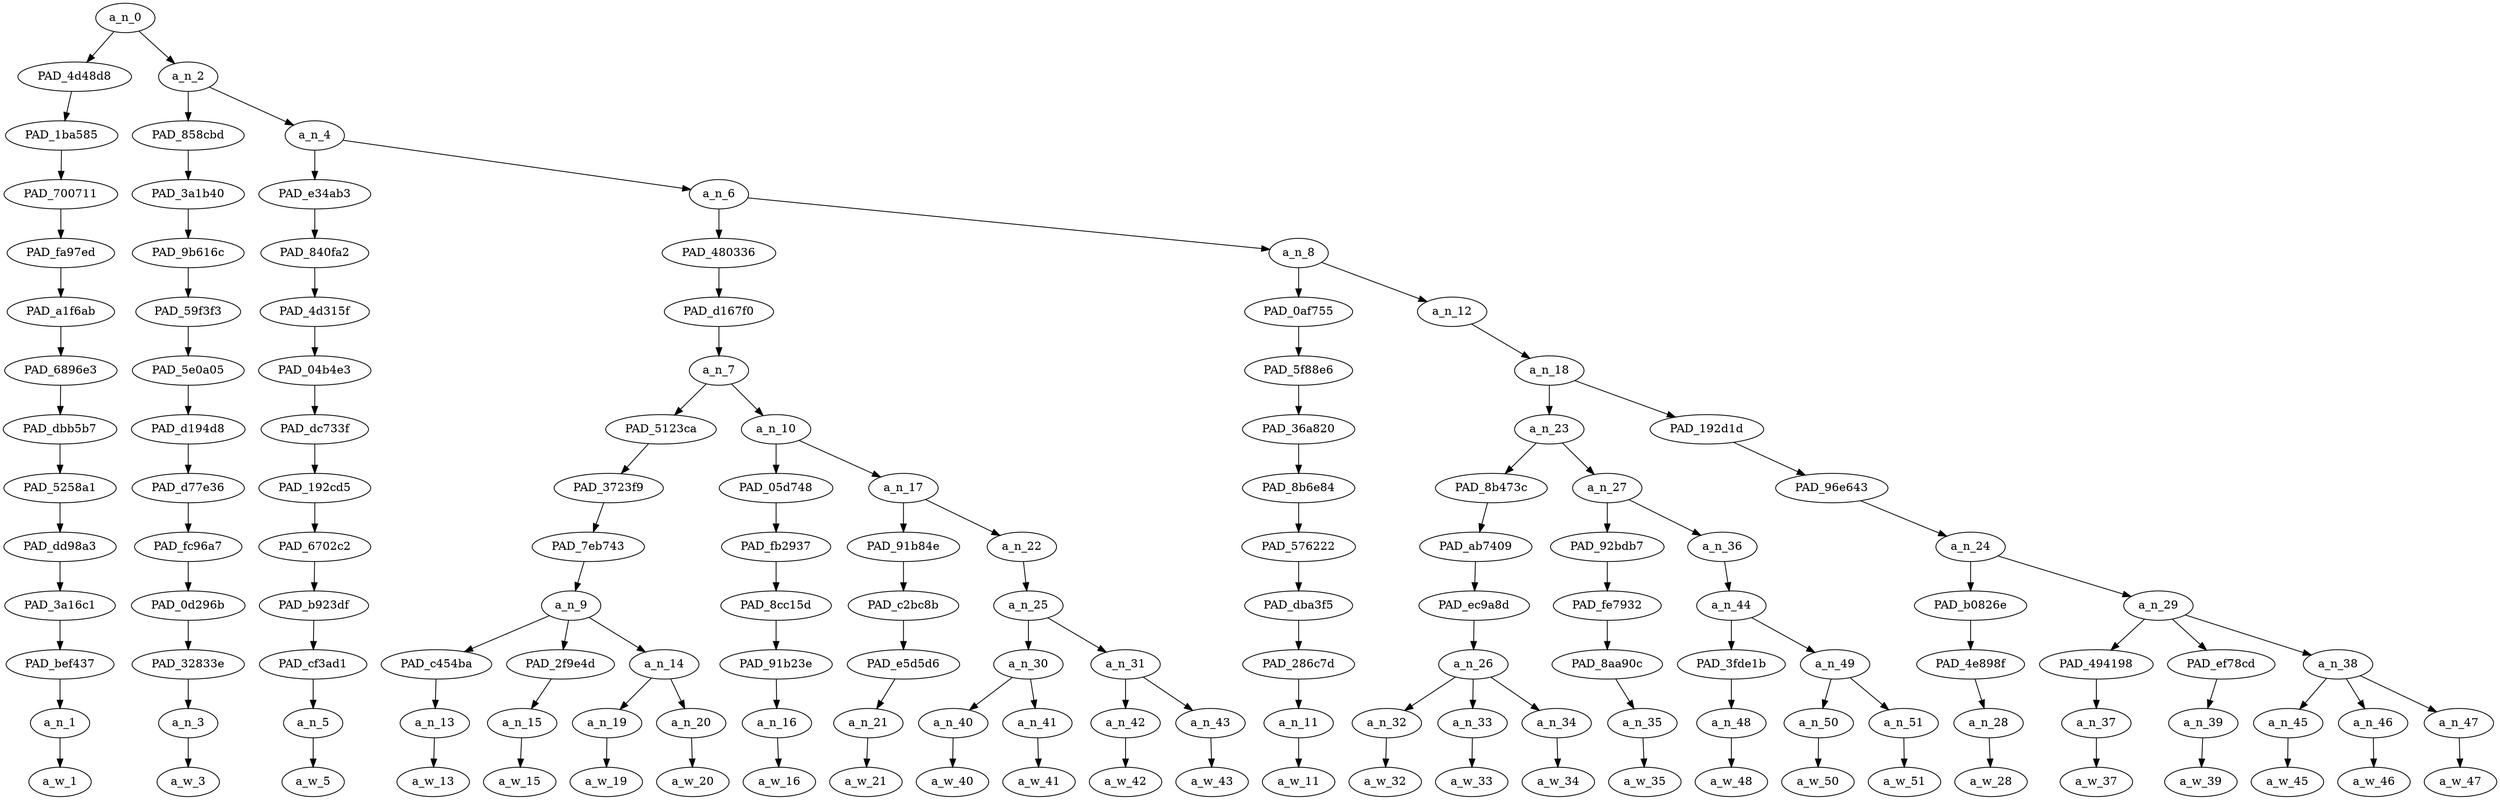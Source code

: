 strict digraph "" {
	a_n_0	[div_dir=1,
		index=0,
		level=13,
		pos="1.9091796875,13!",
		text_span="[0, 1, 2, 3, 4, 5, 6, 7, 8, 9, 10, 11, 12, 13, 14, 15, 16, 17, 18, 19, 20, 21, 22, 23, 24, 25, 26]",
		value=1.00000002];
	PAD_4d48d8	[div_dir=1,
		index=0,
		level=12,
		pos="0.0,12!",
		text_span="[0]",
		value=0.02076511];
	a_n_0 -> PAD_4d48d8;
	a_n_2	[div_dir=1,
		index=1,
		level=12,
		pos="3.818359375,12!",
		text_span="[1, 2, 3, 4, 5, 6, 7, 8, 9, 10, 11, 12, 13, 14, 15, 16, 17, 18, 19, 20, 21, 22, 23, 24, 25, 26]",
		value=0.97900716];
	a_n_0 -> a_n_2;
	PAD_1ba585	[div_dir=1,
		index=0,
		level=11,
		pos="0.0,11!",
		text_span="[0]",
		value=0.02076511];
	PAD_4d48d8 -> PAD_1ba585;
	PAD_700711	[div_dir=1,
		index=0,
		level=10,
		pos="0.0,10!",
		text_span="[0]",
		value=0.02076511];
	PAD_1ba585 -> PAD_700711;
	PAD_fa97ed	[div_dir=1,
		index=0,
		level=9,
		pos="0.0,9!",
		text_span="[0]",
		value=0.02076511];
	PAD_700711 -> PAD_fa97ed;
	PAD_a1f6ab	[div_dir=1,
		index=0,
		level=8,
		pos="0.0,8!",
		text_span="[0]",
		value=0.02076511];
	PAD_fa97ed -> PAD_a1f6ab;
	PAD_6896e3	[div_dir=1,
		index=0,
		level=7,
		pos="0.0,7!",
		text_span="[0]",
		value=0.02076511];
	PAD_a1f6ab -> PAD_6896e3;
	PAD_dbb5b7	[div_dir=1,
		index=0,
		level=6,
		pos="0.0,6!",
		text_span="[0]",
		value=0.02076511];
	PAD_6896e3 -> PAD_dbb5b7;
	PAD_5258a1	[div_dir=1,
		index=0,
		level=5,
		pos="0.0,5!",
		text_span="[0]",
		value=0.02076511];
	PAD_dbb5b7 -> PAD_5258a1;
	PAD_dd98a3	[div_dir=1,
		index=0,
		level=4,
		pos="0.0,4!",
		text_span="[0]",
		value=0.02076511];
	PAD_5258a1 -> PAD_dd98a3;
	PAD_3a16c1	[div_dir=1,
		index=0,
		level=3,
		pos="0.0,3!",
		text_span="[0]",
		value=0.02076511];
	PAD_dd98a3 -> PAD_3a16c1;
	PAD_bef437	[div_dir=1,
		index=0,
		level=2,
		pos="0.0,2!",
		text_span="[0]",
		value=0.02076511];
	PAD_3a16c1 -> PAD_bef437;
	a_n_1	[div_dir=1,
		index=0,
		level=1,
		pos="0.0,1!",
		text_span="[0]",
		value=0.02076511];
	PAD_bef437 -> a_n_1;
	a_w_1	[div_dir=0,
		index=0,
		level=0,
		pos="0,0!",
		text_span="[0]",
		value=that];
	a_n_1 -> a_w_1;
	PAD_858cbd	[div_dir=-1,
		index=1,
		level=11,
		pos="1.0,11!",
		text_span="[1]",
		value=0.01506854];
	a_n_2 -> PAD_858cbd;
	a_n_4	[div_dir=1,
		index=2,
		level=11,
		pos="6.63671875,11!",
		text_span="[2, 3, 4, 5, 6, 7, 8, 9, 10, 11, 12, 13, 14, 15, 16, 17, 18, 19, 20, 21, 22, 23, 24, 25, 26]",
		value=0.96373849];
	a_n_2 -> a_n_4;
	PAD_3a1b40	[div_dir=-1,
		index=1,
		level=10,
		pos="1.0,10!",
		text_span="[1]",
		value=0.01506854];
	PAD_858cbd -> PAD_3a1b40;
	PAD_9b616c	[div_dir=-1,
		index=1,
		level=9,
		pos="1.0,9!",
		text_span="[1]",
		value=0.01506854];
	PAD_3a1b40 -> PAD_9b616c;
	PAD_59f3f3	[div_dir=-1,
		index=1,
		level=8,
		pos="1.0,8!",
		text_span="[1]",
		value=0.01506854];
	PAD_9b616c -> PAD_59f3f3;
	PAD_5e0a05	[div_dir=-1,
		index=1,
		level=7,
		pos="1.0,7!",
		text_span="[1]",
		value=0.01506854];
	PAD_59f3f3 -> PAD_5e0a05;
	PAD_d194d8	[div_dir=-1,
		index=1,
		level=6,
		pos="1.0,6!",
		text_span="[1]",
		value=0.01506854];
	PAD_5e0a05 -> PAD_d194d8;
	PAD_d77e36	[div_dir=-1,
		index=1,
		level=5,
		pos="1.0,5!",
		text_span="[1]",
		value=0.01506854];
	PAD_d194d8 -> PAD_d77e36;
	PAD_fc96a7	[div_dir=-1,
		index=1,
		level=4,
		pos="1.0,4!",
		text_span="[1]",
		value=0.01506854];
	PAD_d77e36 -> PAD_fc96a7;
	PAD_0d296b	[div_dir=-1,
		index=1,
		level=3,
		pos="1.0,3!",
		text_span="[1]",
		value=0.01506854];
	PAD_fc96a7 -> PAD_0d296b;
	PAD_32833e	[div_dir=-1,
		index=1,
		level=2,
		pos="1.0,2!",
		text_span="[1]",
		value=0.01506854];
	PAD_0d296b -> PAD_32833e;
	a_n_3	[div_dir=-1,
		index=1,
		level=1,
		pos="1.0,1!",
		text_span="[1]",
		value=0.01506854];
	PAD_32833e -> a_n_3;
	a_w_3	[div_dir=0,
		index=1,
		level=0,
		pos="1,0!",
		text_span="[1]",
		value=is];
	a_n_3 -> a_w_3;
	PAD_e34ab3	[div_dir=1,
		index=2,
		level=10,
		pos="2.0,10!",
		text_span="[2]",
		value=0.01669924];
	a_n_4 -> PAD_e34ab3;
	a_n_6	[div_dir=1,
		index=3,
		level=10,
		pos="11.2734375,10!",
		text_span="[3, 4, 5, 6, 7, 8, 9, 10, 11, 12, 13, 14, 15, 16, 17, 18, 19, 20, 21, 22, 23, 24, 25, 26]",
		value=0.94683297];
	a_n_4 -> a_n_6;
	PAD_840fa2	[div_dir=1,
		index=2,
		level=9,
		pos="2.0,9!",
		text_span="[2]",
		value=0.01669924];
	PAD_e34ab3 -> PAD_840fa2;
	PAD_4d315f	[div_dir=1,
		index=2,
		level=8,
		pos="2.0,8!",
		text_span="[2]",
		value=0.01669924];
	PAD_840fa2 -> PAD_4d315f;
	PAD_04b4e3	[div_dir=1,
		index=2,
		level=7,
		pos="2.0,7!",
		text_span="[2]",
		value=0.01669924];
	PAD_4d315f -> PAD_04b4e3;
	PAD_dc733f	[div_dir=1,
		index=2,
		level=6,
		pos="2.0,6!",
		text_span="[2]",
		value=0.01669924];
	PAD_04b4e3 -> PAD_dc733f;
	PAD_192cd5	[div_dir=1,
		index=2,
		level=5,
		pos="2.0,5!",
		text_span="[2]",
		value=0.01669924];
	PAD_dc733f -> PAD_192cd5;
	PAD_6702c2	[div_dir=1,
		index=2,
		level=4,
		pos="2.0,4!",
		text_span="[2]",
		value=0.01669924];
	PAD_192cd5 -> PAD_6702c2;
	PAD_b923df	[div_dir=1,
		index=2,
		level=3,
		pos="2.0,3!",
		text_span="[2]",
		value=0.01669924];
	PAD_6702c2 -> PAD_b923df;
	PAD_cf3ad1	[div_dir=1,
		index=2,
		level=2,
		pos="2.0,2!",
		text_span="[2]",
		value=0.01669924];
	PAD_b923df -> PAD_cf3ad1;
	a_n_5	[div_dir=1,
		index=2,
		level=1,
		pos="2.0,1!",
		text_span="[2]",
		value=0.01669924];
	PAD_cf3ad1 -> a_n_5;
	a_w_5	[div_dir=0,
		index=2,
		level=0,
		pos="2,0!",
		text_span="[2]",
		value=about];
	a_n_5 -> a_w_5;
	PAD_480336	[div_dir=1,
		index=3,
		level=9,
		pos="6.3125,9!",
		text_span="[3, 4, 5, 6, 7, 8, 9, 10, 11, 12]",
		value=0.37497639];
	a_n_6 -> PAD_480336;
	a_n_8	[div_dir=1,
		index=4,
		level=9,
		pos="16.234375,9!",
		text_span="[13, 14, 15, 16, 17, 18, 19, 20, 21, 22, 23, 24, 25, 26]",
		value=0.57164865];
	a_n_6 -> a_n_8;
	PAD_d167f0	[div_dir=1,
		index=3,
		level=8,
		pos="6.3125,8!",
		text_span="[3, 4, 5, 6, 7, 8, 9, 10, 11, 12]",
		value=0.37497639];
	PAD_480336 -> PAD_d167f0;
	a_n_7	[div_dir=1,
		index=3,
		level=7,
		pos="6.3125,7!",
		text_span="[3, 4, 5, 6, 7, 8, 9, 10, 11, 12]",
		value=0.37497639];
	PAD_d167f0 -> a_n_7;
	PAD_5123ca	[div_dir=1,
		index=3,
		level=6,
		pos="4.5,6!",
		text_span="[3, 4, 5, 6]",
		value=0.23496714];
	a_n_7 -> PAD_5123ca;
	a_n_10	[div_dir=1,
		index=4,
		level=6,
		pos="8.125,6!",
		text_span="[7, 8, 9, 10, 11, 12]",
		value=0.13984965];
	a_n_7 -> a_n_10;
	PAD_3723f9	[div_dir=1,
		index=3,
		level=5,
		pos="4.5,5!",
		text_span="[3, 4, 5, 6]",
		value=0.23496714];
	PAD_5123ca -> PAD_3723f9;
	PAD_7eb743	[div_dir=1,
		index=3,
		level=4,
		pos="4.5,4!",
		text_span="[3, 4, 5, 6]",
		value=0.23496714];
	PAD_3723f9 -> PAD_7eb743;
	a_n_9	[div_dir=1,
		index=3,
		level=3,
		pos="4.5,3!",
		text_span="[3, 4, 5, 6]",
		value=0.23496714];
	PAD_7eb743 -> a_n_9;
	PAD_c454ba	[div_dir=1,
		index=3,
		level=2,
		pos="3.0,2!",
		text_span="[3]",
		value=0.01982369];
	a_n_9 -> PAD_c454ba;
	PAD_2f9e4d	[div_dir=1,
		index=5,
		level=2,
		pos="6.0,2!",
		text_span="[6]",
		value=0.03386302];
	a_n_9 -> PAD_2f9e4d;
	a_n_14	[div_dir=1,
		index=4,
		level=2,
		pos="4.5,2!",
		text_span="[4, 5]",
		value=0.18106395];
	a_n_9 -> a_n_14;
	a_n_13	[div_dir=1,
		index=3,
		level=1,
		pos="3.0,1!",
		text_span="[3]",
		value=0.01982369];
	PAD_c454ba -> a_n_13;
	a_w_13	[div_dir=0,
		index=3,
		level=0,
		pos="3,0!",
		text_span="[3]",
		value=the];
	a_n_13 -> a_w_13;
	a_n_15	[div_dir=1,
		index=6,
		level=1,
		pos="6.0,1!",
		text_span="[6]",
		value=0.03386302];
	PAD_2f9e4d -> a_n_15;
	a_w_15	[div_dir=0,
		index=6,
		level=0,
		pos="6,0!",
		text_span="[6]",
		value=ass];
	a_n_15 -> a_w_15;
	a_n_19	[div_dir=-1,
		index=4,
		level=1,
		pos="4.0,1!",
		text_span="[4]",
		value=0.03966836];
	a_n_14 -> a_n_19;
	a_n_20	[div_dir=1,
		index=5,
		level=1,
		pos="5.0,1!",
		text_span="[5]",
		value=0.14126407];
	a_n_14 -> a_n_20;
	a_w_19	[div_dir=0,
		index=4,
		level=0,
		pos="4,0!",
		text_span="[4]",
		value=most];
	a_n_19 -> a_w_19;
	a_w_20	[div_dir=0,
		index=5,
		level=0,
		pos="5,0!",
		text_span="[5]",
		value=faggot];
	a_n_20 -> a_w_20;
	PAD_05d748	[div_dir=-1,
		index=4,
		level=5,
		pos="7.0,5!",
		text_span="[7]",
		value=0.02660949];
	a_n_10 -> PAD_05d748;
	a_n_17	[div_dir=1,
		index=5,
		level=5,
		pos="9.25,5!",
		text_span="[8, 9, 10, 11, 12]",
		value=0.11323273];
	a_n_10 -> a_n_17;
	PAD_fb2937	[div_dir=-1,
		index=4,
		level=4,
		pos="7.0,4!",
		text_span="[7]",
		value=0.02660949];
	PAD_05d748 -> PAD_fb2937;
	PAD_8cc15d	[div_dir=-1,
		index=4,
		level=3,
		pos="7.0,3!",
		text_span="[7]",
		value=0.02660949];
	PAD_fb2937 -> PAD_8cc15d;
	PAD_91b23e	[div_dir=-1,
		index=6,
		level=2,
		pos="7.0,2!",
		text_span="[7]",
		value=0.02660949];
	PAD_8cc15d -> PAD_91b23e;
	a_n_16	[div_dir=-1,
		index=7,
		level=1,
		pos="7.0,1!",
		text_span="[7]",
		value=0.02660949];
	PAD_91b23e -> a_n_16;
	a_w_16	[div_dir=0,
		index=7,
		level=0,
		pos="7,0!",
		text_span="[7]",
		value=looking];
	a_n_16 -> a_w_16;
	PAD_91b84e	[div_dir=1,
		index=5,
		level=4,
		pos="8.0,4!",
		text_span="[8]",
		value=0.03298844];
	a_n_17 -> PAD_91b84e;
	a_n_22	[div_dir=-1,
		index=6,
		level=4,
		pos="10.5,4!",
		text_span="[9, 10, 11, 12]",
		value=0.08015314];
	a_n_17 -> a_n_22;
	PAD_c2bc8b	[div_dir=1,
		index=5,
		level=3,
		pos="8.0,3!",
		text_span="[8]",
		value=0.03298844];
	PAD_91b84e -> PAD_c2bc8b;
	PAD_e5d5d6	[div_dir=1,
		index=7,
		level=2,
		pos="8.0,2!",
		text_span="[8]",
		value=0.03298844];
	PAD_c2bc8b -> PAD_e5d5d6;
	a_n_21	[div_dir=1,
		index=8,
		level=1,
		pos="8.0,1!",
		text_span="[8]",
		value=0.03298844];
	PAD_e5d5d6 -> a_n_21;
	a_w_21	[div_dir=0,
		index=8,
		level=0,
		pos="8,0!",
		text_span="[8]",
		value=shit];
	a_n_21 -> a_w_21;
	a_n_25	[div_dir=-1,
		index=6,
		level=3,
		pos="10.5,3!",
		text_span="[9, 10, 11, 12]",
		value=0.08013951];
	a_n_22 -> a_n_25;
	a_n_30	[div_dir=-1,
		index=8,
		level=2,
		pos="9.5,2!",
		text_span="[9, 10]",
		value=0.03753845];
	a_n_25 -> a_n_30;
	a_n_31	[div_dir=1,
		index=9,
		level=2,
		pos="11.5,2!",
		text_span="[11, 12]",
		value=0.04258743];
	a_n_25 -> a_n_31;
	a_n_40	[div_dir=-1,
		index=9,
		level=1,
		pos="9.0,1!",
		text_span="[9]",
		value=0.01584951];
	a_n_30 -> a_n_40;
	a_n_41	[div_dir=-1,
		index=10,
		level=1,
		pos="10.0,1!",
		text_span="[10]",
		value=0.02161574];
	a_n_30 -> a_n_41;
	a_w_40	[div_dir=0,
		index=9,
		level=0,
		pos="9,0!",
		text_span="[9]",
		value=a];
	a_n_40 -> a_w_40;
	a_w_41	[div_dir=0,
		index=10,
		level=0,
		pos="10,0!",
		text_span="[10]",
		value=man];
	a_n_41 -> a_w_41;
	a_n_42	[div_dir=1,
		index=11,
		level=1,
		pos="11.0,1!",
		text_span="[11]",
		value=0.01640766];
	a_n_31 -> a_n_42;
	a_n_43	[div_dir=1,
		index=12,
		level=1,
		pos="12.0,1!",
		text_span="[12]",
		value=0.02612619];
	a_n_31 -> a_n_43;
	a_w_42	[div_dir=0,
		index=11,
		level=0,
		pos="11,0!",
		text_span="[11]",
		value=could];
	a_n_42 -> a_w_42;
	a_w_43	[div_dir=0,
		index=12,
		level=0,
		pos="12,0!",
		text_span="[12]",
		value=wear];
	a_n_43 -> a_w_43;
	PAD_0af755	[div_dir=1,
		index=4,
		level=8,
		pos="13.0,8!",
		text_span="[13]",
		value=0.02508266];
	a_n_8 -> PAD_0af755;
	a_n_12	[div_dir=1,
		index=5,
		level=8,
		pos="19.46875,8!",
		text_span="[14, 15, 16, 17, 18, 19, 20, 21, 22, 23, 24, 25, 26]",
		value=0.54642821];
	a_n_8 -> a_n_12;
	PAD_5f88e6	[div_dir=1,
		index=4,
		level=7,
		pos="13.0,7!",
		text_span="[13]",
		value=0.02508266];
	PAD_0af755 -> PAD_5f88e6;
	PAD_36a820	[div_dir=1,
		index=5,
		level=6,
		pos="13.0,6!",
		text_span="[13]",
		value=0.02508266];
	PAD_5f88e6 -> PAD_36a820;
	PAD_8b6e84	[div_dir=1,
		index=6,
		level=5,
		pos="13.0,5!",
		text_span="[13]",
		value=0.02508266];
	PAD_36a820 -> PAD_8b6e84;
	PAD_576222	[div_dir=1,
		index=7,
		level=4,
		pos="13.0,4!",
		text_span="[13]",
		value=0.02508266];
	PAD_8b6e84 -> PAD_576222;
	PAD_dba3f5	[div_dir=1,
		index=7,
		level=3,
		pos="13.0,3!",
		text_span="[13]",
		value=0.02508266];
	PAD_576222 -> PAD_dba3f5;
	PAD_286c7d	[div_dir=1,
		index=10,
		level=2,
		pos="13.0,2!",
		text_span="[13]",
		value=0.02508266];
	PAD_dba3f5 -> PAD_286c7d;
	a_n_11	[div_dir=1,
		index=13,
		level=1,
		pos="13.0,1!",
		text_span="[13]",
		value=0.02508266];
	PAD_286c7d -> a_n_11;
	a_w_11	[div_dir=0,
		index=13,
		level=0,
		pos="13,0!",
		text_span="[13]",
		value=bet];
	a_n_11 -> a_w_11;
	a_n_18	[div_dir=1,
		index=5,
		level=7,
		pos="19.46875,7!",
		text_span="[14, 15, 16, 17, 18, 19, 20, 21, 22, 23, 24, 25, 26]",
		value=0.54630541];
	a_n_12 -> a_n_18;
	a_n_23	[div_dir=1,
		index=6,
		level=6,
		pos="16.4375,6!",
		text_span="[14, 15, 16, 17, 18, 19, 20]",
		value=0.42325479];
	a_n_18 -> a_n_23;
	PAD_192d1d	[div_dir=-1,
		index=7,
		level=6,
		pos="22.5,6!",
		text_span="[21, 22, 23, 24, 25, 26]",
		value=0.12292783];
	a_n_18 -> PAD_192d1d;
	PAD_8b473c	[div_dir=1,
		index=7,
		level=5,
		pos="15.0,5!",
		text_span="[14, 15, 16]",
		value=0.32233077];
	a_n_23 -> PAD_8b473c;
	a_n_27	[div_dir=1,
		index=8,
		level=5,
		pos="17.875,5!",
		text_span="[17, 18, 19, 20]",
		value=0.10074577];
	a_n_23 -> a_n_27;
	PAD_ab7409	[div_dir=1,
		index=8,
		level=4,
		pos="15.0,4!",
		text_span="[14, 15, 16]",
		value=0.32233077];
	PAD_8b473c -> PAD_ab7409;
	PAD_ec9a8d	[div_dir=1,
		index=8,
		level=3,
		pos="15.0,3!",
		text_span="[14, 15, 16]",
		value=0.32233077];
	PAD_ab7409 -> PAD_ec9a8d;
	a_n_26	[div_dir=1,
		index=11,
		level=2,
		pos="15.0,2!",
		text_span="[14, 15, 16]",
		value=0.32233077];
	PAD_ec9a8d -> a_n_26;
	a_n_32	[div_dir=-1,
		index=14,
		level=1,
		pos="14.0,1!",
		text_span="[14]",
		value=0.03014174];
	a_n_26 -> a_n_32;
	a_n_33	[div_dir=1,
		index=15,
		level=1,
		pos="15.0,1!",
		text_span="[15]",
		value=0.02907479];
	a_n_26 -> a_n_33;
	a_n_34	[div_dir=1,
		index=16,
		level=1,
		pos="16.0,1!",
		text_span="[16]",
		value=0.26293164];
	a_n_26 -> a_n_34;
	a_w_32	[div_dir=0,
		index=14,
		level=0,
		pos="14,0!",
		text_span="[14]",
		value=ya];
	a_n_32 -> a_w_32;
	a_w_33	[div_dir=0,
		index=15,
		level=0,
		pos="15,0!",
		text_span="[15]",
		value=any];
	a_n_33 -> a_w_33;
	a_w_34	[div_dir=0,
		index=16,
		level=0,
		pos="16,0!",
		text_span="[16]",
		value=sumbitch];
	a_n_34 -> a_w_34;
	PAD_92bdb7	[div_dir=1,
		index=9,
		level=4,
		pos="17.0,4!",
		text_span="[17]",
		value=0.01808633];
	a_n_27 -> PAD_92bdb7;
	a_n_36	[div_dir=1,
		index=10,
		level=4,
		pos="18.75,4!",
		text_span="[18, 19, 20]",
		value=0.08259149];
	a_n_27 -> a_n_36;
	PAD_fe7932	[div_dir=1,
		index=9,
		level=3,
		pos="17.0,3!",
		text_span="[17]",
		value=0.01808633];
	PAD_92bdb7 -> PAD_fe7932;
	PAD_8aa90c	[div_dir=1,
		index=12,
		level=2,
		pos="17.0,2!",
		text_span="[17]",
		value=0.01808633];
	PAD_fe7932 -> PAD_8aa90c;
	a_n_35	[div_dir=1,
		index=17,
		level=1,
		pos="17.0,1!",
		text_span="[17]",
		value=0.01808633];
	PAD_8aa90c -> a_n_35;
	a_w_35	[div_dir=0,
		index=17,
		level=0,
		pos="17,0!",
		text_span="[17]",
		value=that1];
	a_n_35 -> a_w_35;
	a_n_44	[div_dir=1,
		index=10,
		level=3,
		pos="18.75,3!",
		text_span="[18, 19, 20]",
		value=0.08255293];
	a_n_36 -> a_n_44;
	PAD_3fde1b	[div_dir=1,
		index=13,
		level=2,
		pos="18.0,2!",
		text_span="[18]",
		value=0.04255599];
	a_n_44 -> PAD_3fde1b;
	a_n_49	[div_dir=1,
		index=14,
		level=2,
		pos="19.5,2!",
		text_span="[19, 20]",
		value=0.03995839];
	a_n_44 -> a_n_49;
	a_n_48	[div_dir=1,
		index=18,
		level=1,
		pos="18.0,1!",
		text_span="[18]",
		value=0.04255599];
	PAD_3fde1b -> a_n_48;
	a_w_48	[div_dir=0,
		index=18,
		level=0,
		pos="18,0!",
		text_span="[18]",
		value=dons];
	a_n_48 -> a_w_48;
	a_n_50	[div_dir=1,
		index=19,
		level=1,
		pos="19.0,1!",
		text_span="[19]",
		value=0.01547891];
	a_n_49 -> a_n_50;
	a_n_51	[div_dir=-1,
		index=20,
		level=1,
		pos="20.0,1!",
		text_span="[20]",
		value=0.02446451];
	a_n_49 -> a_n_51;
	a_w_50	[div_dir=0,
		index=19,
		level=0,
		pos="19,0!",
		text_span="[19]",
		value=this];
	a_n_50 -> a_w_50;
	a_w_51	[div_dir=0,
		index=20,
		level=0,
		pos="20,0!",
		text_span="[20]",
		value=bs];
	a_n_51 -> a_w_51;
	PAD_96e643	[div_dir=-1,
		index=9,
		level=5,
		pos="22.5,5!",
		text_span="[21, 22, 23, 24, 25, 26]",
		value=0.12292783];
	PAD_192d1d -> PAD_96e643;
	a_n_24	[div_dir=-1,
		index=11,
		level=4,
		pos="22.5,4!",
		text_span="[21, 22, 23, 24, 25, 26]",
		value=0.12292783];
	PAD_96e643 -> a_n_24;
	PAD_b0826e	[div_dir=-1,
		index=11,
		level=3,
		pos="21.0,3!",
		text_span="[21]",
		value=0.01476711];
	a_n_24 -> PAD_b0826e;
	a_n_29	[div_dir=-1,
		index=12,
		level=3,
		pos="24.0,3!",
		text_span="[22, 23, 24, 25, 26]",
		value=0.10812739];
	a_n_24 -> a_n_29;
	PAD_4e898f	[div_dir=-1,
		index=15,
		level=2,
		pos="21.0,2!",
		text_span="[21]",
		value=0.01476711];
	PAD_b0826e -> PAD_4e898f;
	a_n_28	[div_dir=-1,
		index=21,
		level=1,
		pos="21.0,1!",
		text_span="[21]",
		value=0.01476711];
	PAD_4e898f -> a_n_28;
	a_w_28	[div_dir=0,
		index=21,
		level=0,
		pos="21,0!",
		text_span="[21]",
		value=is1];
	a_n_28 -> a_w_28;
	PAD_494198	[div_dir=1,
		index=16,
		level=2,
		pos="22.0,2!",
		text_span="[22]",
		value=0.02471962];
	a_n_29 -> PAD_494198;
	PAD_ef78cd	[div_dir=-1,
		index=18,
		level=2,
		pos="26.0,2!",
		text_span="[26]",
		value=0.01762050];
	a_n_29 -> PAD_ef78cd;
	a_n_38	[div_dir=-1,
		index=17,
		level=2,
		pos="24.0,2!",
		text_span="[23, 24, 25]",
		value=0.06577810];
	a_n_29 -> a_n_38;
	a_n_37	[div_dir=1,
		index=22,
		level=1,
		pos="22.0,1!",
		text_span="[22]",
		value=0.02471962];
	PAD_494198 -> a_n_37;
	a_w_37	[div_dir=0,
		index=22,
		level=0,
		pos="22,0!",
		text_span="[22]",
		value=packing];
	a_n_37 -> a_w_37;
	a_n_39	[div_dir=-1,
		index=26,
		level=1,
		pos="26.0,1!",
		text_span="[26]",
		value=0.01762050];
	PAD_ef78cd -> a_n_39;
	a_w_39	[div_dir=0,
		index=26,
		level=0,
		pos="26,0!",
		text_span="[26]",
		value=too];
	a_n_39 -> a_w_39;
	a_n_45	[div_dir=-1,
		index=23,
		level=1,
		pos="23.0,1!",
		text_span="[23]",
		value=0.01545613];
	a_n_38 -> a_n_45;
	a_n_46	[div_dir=-1,
		index=24,
		level=1,
		pos="24.0,1!",
		text_span="[24]",
		value=0.02024693];
	a_n_38 -> a_n_46;
	a_n_47	[div_dir=-1,
		index=25,
		level=1,
		pos="25.0,1!",
		text_span="[25]",
		value=0.03001950];
	a_n_38 -> a_n_47;
	a_w_45	[div_dir=0,
		index=23,
		level=0,
		pos="23,0!",
		text_span="[23]",
		value=a1];
	a_n_45 -> a_w_45;
	a_w_46	[div_dir=0,
		index=24,
		level=0,
		pos="24,0!",
		text_span="[24]",
		value=man1];
	a_n_46 -> a_w_46;
	a_w_47	[div_dir=0,
		index=25,
		level=0,
		pos="25,0!",
		text_span="[25]",
		value=purse];
	a_n_47 -> a_w_47;
}
